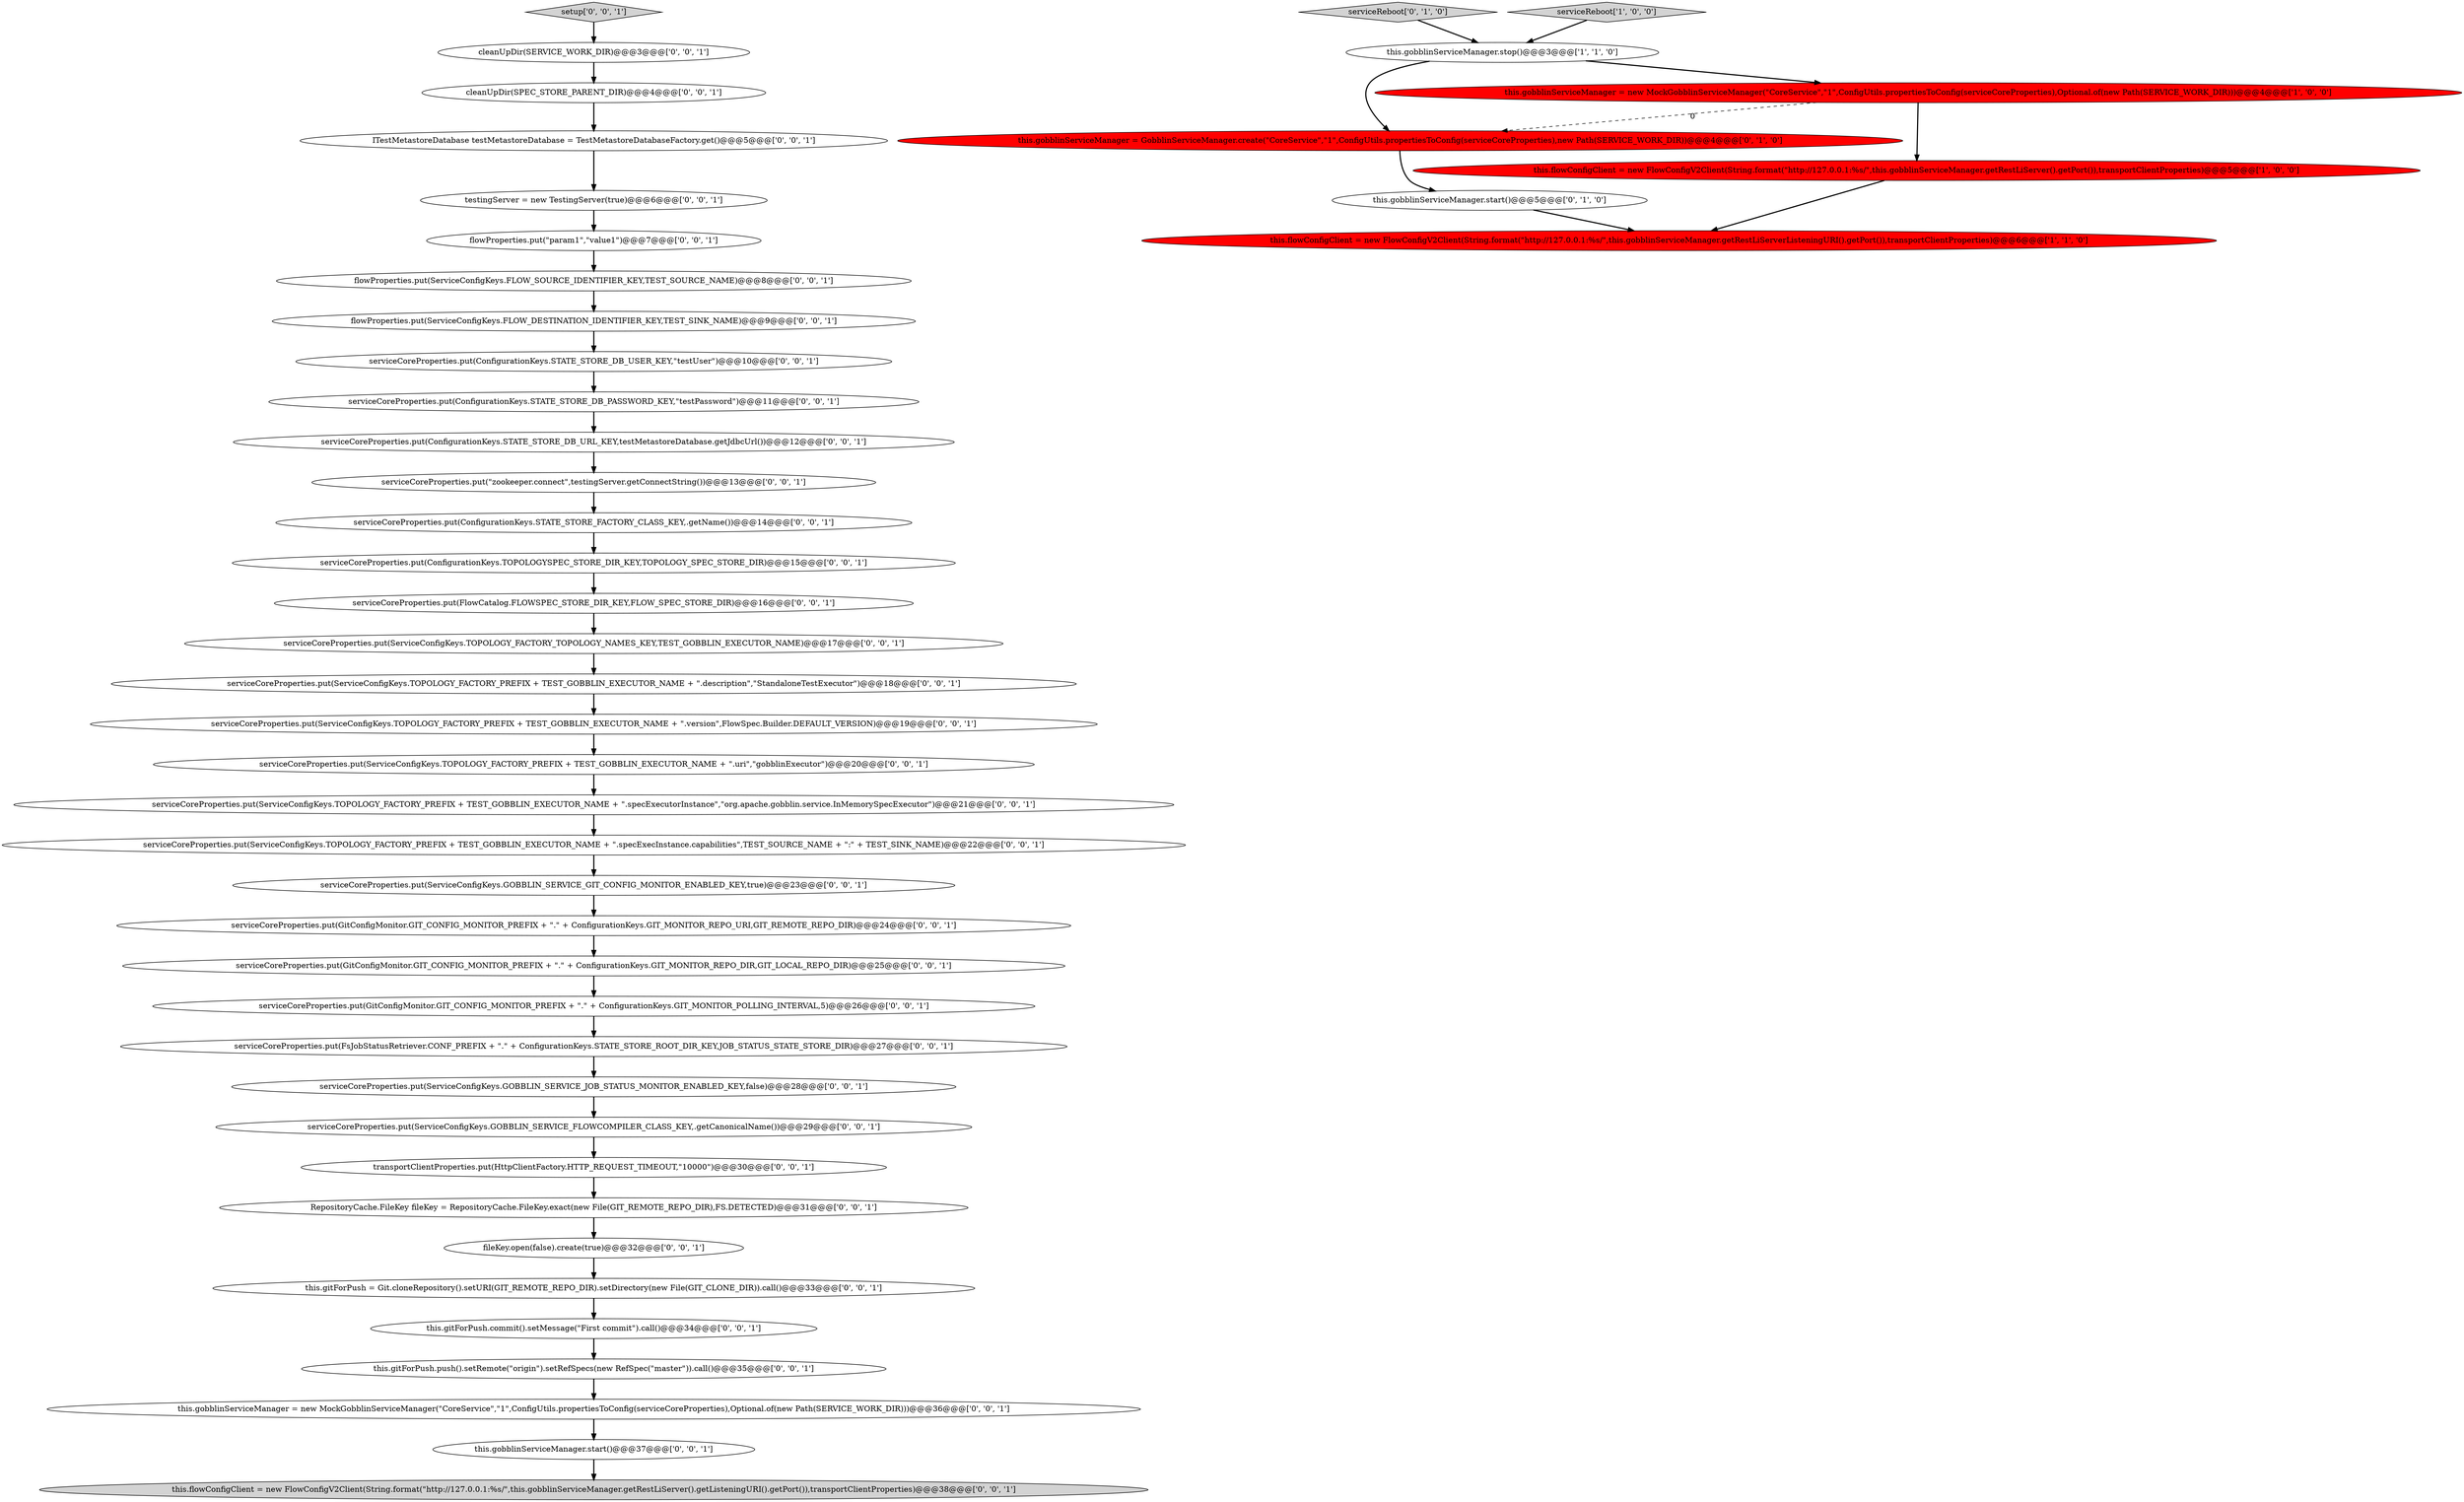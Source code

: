 digraph {
11 [style = filled, label = "this.gitForPush = Git.cloneRepository().setURI(GIT_REMOTE_REPO_DIR).setDirectory(new File(GIT_CLONE_DIR)).call()@@@33@@@['0', '0', '1']", fillcolor = white, shape = ellipse image = "AAA0AAABBB3BBB"];
38 [style = filled, label = "cleanUpDir(SERVICE_WORK_DIR)@@@3@@@['0', '0', '1']", fillcolor = white, shape = ellipse image = "AAA0AAABBB3BBB"];
40 [style = filled, label = "serviceCoreProperties.put(ConfigurationKeys.STATE_STORE_DB_PASSWORD_KEY,\"testPassword\")@@@11@@@['0', '0', '1']", fillcolor = white, shape = ellipse image = "AAA0AAABBB3BBB"];
10 [style = filled, label = "serviceCoreProperties.put(FsJobStatusRetriever.CONF_PREFIX + \".\" + ConfigurationKeys.STATE_STORE_ROOT_DIR_KEY,JOB_STATUS_STATE_STORE_DIR)@@@27@@@['0', '0', '1']", fillcolor = white, shape = ellipse image = "AAA0AAABBB3BBB"];
39 [style = filled, label = "flowProperties.put(\"param1\",\"value1\")@@@7@@@['0', '0', '1']", fillcolor = white, shape = ellipse image = "AAA0AAABBB3BBB"];
23 [style = filled, label = "transportClientProperties.put(HttpClientFactory.HTTP_REQUEST_TIMEOUT,\"10000\")@@@30@@@['0', '0', '1']", fillcolor = white, shape = ellipse image = "AAA0AAABBB3BBB"];
14 [style = filled, label = "serviceCoreProperties.put(ConfigurationKeys.TOPOLOGYSPEC_STORE_DIR_KEY,TOPOLOGY_SPEC_STORE_DIR)@@@15@@@['0', '0', '1']", fillcolor = white, shape = ellipse image = "AAA0AAABBB3BBB"];
7 [style = filled, label = "this.gobblinServiceManager.start()@@@5@@@['0', '1', '0']", fillcolor = white, shape = ellipse image = "AAA0AAABBB2BBB"];
31 [style = filled, label = "this.gitForPush.push().setRemote(\"origin\").setRefSpecs(new RefSpec(\"master\")).call()@@@35@@@['0', '0', '1']", fillcolor = white, shape = ellipse image = "AAA0AAABBB3BBB"];
6 [style = filled, label = "serviceReboot['0', '1', '0']", fillcolor = lightgray, shape = diamond image = "AAA0AAABBB2BBB"];
4 [style = filled, label = "this.flowConfigClient = new FlowConfigV2Client(String.format(\"http://127.0.0.1:%s/\",this.gobblinServiceManager.getRestLiServerListeningURI().getPort()),transportClientProperties)@@@6@@@['1', '1', '0']", fillcolor = red, shape = ellipse image = "AAA1AAABBB1BBB"];
41 [style = filled, label = "this.gitForPush.commit().setMessage(\"First commit\").call()@@@34@@@['0', '0', '1']", fillcolor = white, shape = ellipse image = "AAA0AAABBB3BBB"];
0 [style = filled, label = "this.gobblinServiceManager.stop()@@@3@@@['1', '1', '0']", fillcolor = white, shape = ellipse image = "AAA0AAABBB1BBB"];
28 [style = filled, label = "flowProperties.put(ServiceConfigKeys.FLOW_DESTINATION_IDENTIFIER_KEY,TEST_SINK_NAME)@@@9@@@['0', '0', '1']", fillcolor = white, shape = ellipse image = "AAA0AAABBB3BBB"];
33 [style = filled, label = "RepositoryCache.FileKey fileKey = RepositoryCache.FileKey.exact(new File(GIT_REMOTE_REPO_DIR),FS.DETECTED)@@@31@@@['0', '0', '1']", fillcolor = white, shape = ellipse image = "AAA0AAABBB3BBB"];
27 [style = filled, label = "serviceCoreProperties.put(ServiceConfigKeys.TOPOLOGY_FACTORY_PREFIX + TEST_GOBBLIN_EXECUTOR_NAME + \".specExecutorInstance\",\"org.apache.gobblin.service.InMemorySpecExecutor\")@@@21@@@['0', '0', '1']", fillcolor = white, shape = ellipse image = "AAA0AAABBB3BBB"];
25 [style = filled, label = "serviceCoreProperties.put(ConfigurationKeys.STATE_STORE_DB_USER_KEY,\"testUser\")@@@10@@@['0', '0', '1']", fillcolor = white, shape = ellipse image = "AAA0AAABBB3BBB"];
13 [style = filled, label = "setup['0', '0', '1']", fillcolor = lightgray, shape = diamond image = "AAA0AAABBB3BBB"];
34 [style = filled, label = "ITestMetastoreDatabase testMetastoreDatabase = TestMetastoreDatabaseFactory.get()@@@5@@@['0', '0', '1']", fillcolor = white, shape = ellipse image = "AAA0AAABBB3BBB"];
21 [style = filled, label = "serviceCoreProperties.put(ConfigurationKeys.STATE_STORE_FACTORY_CLASS_KEY,.getName())@@@14@@@['0', '0', '1']", fillcolor = white, shape = ellipse image = "AAA0AAABBB3BBB"];
2 [style = filled, label = "this.flowConfigClient = new FlowConfigV2Client(String.format(\"http://127.0.0.1:%s/\",this.gobblinServiceManager.getRestLiServer().getPort()),transportClientProperties)@@@5@@@['1', '0', '0']", fillcolor = red, shape = ellipse image = "AAA1AAABBB1BBB"];
5 [style = filled, label = "this.gobblinServiceManager = GobblinServiceManager.create(\"CoreService\",\"1\",ConfigUtils.propertiesToConfig(serviceCoreProperties),new Path(SERVICE_WORK_DIR))@@@4@@@['0', '1', '0']", fillcolor = red, shape = ellipse image = "AAA1AAABBB2BBB"];
15 [style = filled, label = "serviceCoreProperties.put(ServiceConfigKeys.TOPOLOGY_FACTORY_PREFIX + TEST_GOBBLIN_EXECUTOR_NAME + \".specExecInstance.capabilities\",TEST_SOURCE_NAME + \":\" + TEST_SINK_NAME)@@@22@@@['0', '0', '1']", fillcolor = white, shape = ellipse image = "AAA0AAABBB3BBB"];
44 [style = filled, label = "serviceCoreProperties.put(GitConfigMonitor.GIT_CONFIG_MONITOR_PREFIX + \".\" + ConfigurationKeys.GIT_MONITOR_POLLING_INTERVAL,5)@@@26@@@['0', '0', '1']", fillcolor = white, shape = ellipse image = "AAA0AAABBB3BBB"];
19 [style = filled, label = "serviceCoreProperties.put(ServiceConfigKeys.TOPOLOGY_FACTORY_PREFIX + TEST_GOBBLIN_EXECUTOR_NAME + \".description\",\"StandaloneTestExecutor\")@@@18@@@['0', '0', '1']", fillcolor = white, shape = ellipse image = "AAA0AAABBB3BBB"];
17 [style = filled, label = "serviceCoreProperties.put(\"zookeeper.connect\",testingServer.getConnectString())@@@13@@@['0', '0', '1']", fillcolor = white, shape = ellipse image = "AAA0AAABBB3BBB"];
30 [style = filled, label = "serviceCoreProperties.put(ServiceConfigKeys.TOPOLOGY_FACTORY_TOPOLOGY_NAMES_KEY,TEST_GOBBLIN_EXECUTOR_NAME)@@@17@@@['0', '0', '1']", fillcolor = white, shape = ellipse image = "AAA0AAABBB3BBB"];
32 [style = filled, label = "serviceCoreProperties.put(ServiceConfigKeys.GOBBLIN_SERVICE_GIT_CONFIG_MONITOR_ENABLED_KEY,true)@@@23@@@['0', '0', '1']", fillcolor = white, shape = ellipse image = "AAA0AAABBB3BBB"];
35 [style = filled, label = "serviceCoreProperties.put(ServiceConfigKeys.GOBBLIN_SERVICE_FLOWCOMPILER_CLASS_KEY,.getCanonicalName())@@@29@@@['0', '0', '1']", fillcolor = white, shape = ellipse image = "AAA0AAABBB3BBB"];
20 [style = filled, label = "serviceCoreProperties.put(ConfigurationKeys.STATE_STORE_DB_URL_KEY,testMetastoreDatabase.getJdbcUrl())@@@12@@@['0', '0', '1']", fillcolor = white, shape = ellipse image = "AAA0AAABBB3BBB"];
16 [style = filled, label = "serviceCoreProperties.put(ServiceConfigKeys.GOBBLIN_SERVICE_JOB_STATUS_MONITOR_ENABLED_KEY,false)@@@28@@@['0', '0', '1']", fillcolor = white, shape = ellipse image = "AAA0AAABBB3BBB"];
24 [style = filled, label = "fileKey.open(false).create(true)@@@32@@@['0', '0', '1']", fillcolor = white, shape = ellipse image = "AAA0AAABBB3BBB"];
8 [style = filled, label = "flowProperties.put(ServiceConfigKeys.FLOW_SOURCE_IDENTIFIER_KEY,TEST_SOURCE_NAME)@@@8@@@['0', '0', '1']", fillcolor = white, shape = ellipse image = "AAA0AAABBB3BBB"];
9 [style = filled, label = "serviceCoreProperties.put(ServiceConfigKeys.TOPOLOGY_FACTORY_PREFIX + TEST_GOBBLIN_EXECUTOR_NAME + \".uri\",\"gobblinExecutor\")@@@20@@@['0', '0', '1']", fillcolor = white, shape = ellipse image = "AAA0AAABBB3BBB"];
3 [style = filled, label = "serviceReboot['1', '0', '0']", fillcolor = lightgray, shape = diamond image = "AAA0AAABBB1BBB"];
12 [style = filled, label = "this.flowConfigClient = new FlowConfigV2Client(String.format(\"http://127.0.0.1:%s/\",this.gobblinServiceManager.getRestLiServer().getListeningURI().getPort()),transportClientProperties)@@@38@@@['0', '0', '1']", fillcolor = lightgray, shape = ellipse image = "AAA0AAABBB3BBB"];
37 [style = filled, label = "serviceCoreProperties.put(GitConfigMonitor.GIT_CONFIG_MONITOR_PREFIX + \".\" + ConfigurationKeys.GIT_MONITOR_REPO_DIR,GIT_LOCAL_REPO_DIR)@@@25@@@['0', '0', '1']", fillcolor = white, shape = ellipse image = "AAA0AAABBB3BBB"];
18 [style = filled, label = "this.gobblinServiceManager = new MockGobblinServiceManager(\"CoreService\",\"1\",ConfigUtils.propertiesToConfig(serviceCoreProperties),Optional.of(new Path(SERVICE_WORK_DIR)))@@@36@@@['0', '0', '1']", fillcolor = white, shape = ellipse image = "AAA0AAABBB3BBB"];
29 [style = filled, label = "cleanUpDir(SPEC_STORE_PARENT_DIR)@@@4@@@['0', '0', '1']", fillcolor = white, shape = ellipse image = "AAA0AAABBB3BBB"];
36 [style = filled, label = "this.gobblinServiceManager.start()@@@37@@@['0', '0', '1']", fillcolor = white, shape = ellipse image = "AAA0AAABBB3BBB"];
42 [style = filled, label = "serviceCoreProperties.put(ServiceConfigKeys.TOPOLOGY_FACTORY_PREFIX + TEST_GOBBLIN_EXECUTOR_NAME + \".version\",FlowSpec.Builder.DEFAULT_VERSION)@@@19@@@['0', '0', '1']", fillcolor = white, shape = ellipse image = "AAA0AAABBB3BBB"];
43 [style = filled, label = "serviceCoreProperties.put(GitConfigMonitor.GIT_CONFIG_MONITOR_PREFIX + \".\" + ConfigurationKeys.GIT_MONITOR_REPO_URI,GIT_REMOTE_REPO_DIR)@@@24@@@['0', '0', '1']", fillcolor = white, shape = ellipse image = "AAA0AAABBB3BBB"];
22 [style = filled, label = "testingServer = new TestingServer(true)@@@6@@@['0', '0', '1']", fillcolor = white, shape = ellipse image = "AAA0AAABBB3BBB"];
1 [style = filled, label = "this.gobblinServiceManager = new MockGobblinServiceManager(\"CoreService\",\"1\",ConfigUtils.propertiesToConfig(serviceCoreProperties),Optional.of(new Path(SERVICE_WORK_DIR)))@@@4@@@['1', '0', '0']", fillcolor = red, shape = ellipse image = "AAA1AAABBB1BBB"];
26 [style = filled, label = "serviceCoreProperties.put(FlowCatalog.FLOWSPEC_STORE_DIR_KEY,FLOW_SPEC_STORE_DIR)@@@16@@@['0', '0', '1']", fillcolor = white, shape = ellipse image = "AAA0AAABBB3BBB"];
19->42 [style = bold, label=""];
8->28 [style = bold, label=""];
20->17 [style = bold, label=""];
1->5 [style = dashed, label="0"];
38->29 [style = bold, label=""];
42->9 [style = bold, label=""];
39->8 [style = bold, label=""];
44->10 [style = bold, label=""];
31->18 [style = bold, label=""];
18->36 [style = bold, label=""];
6->0 [style = bold, label=""];
43->37 [style = bold, label=""];
7->4 [style = bold, label=""];
40->20 [style = bold, label=""];
29->34 [style = bold, label=""];
32->43 [style = bold, label=""];
36->12 [style = bold, label=""];
2->4 [style = bold, label=""];
27->15 [style = bold, label=""];
3->0 [style = bold, label=""];
34->22 [style = bold, label=""];
26->30 [style = bold, label=""];
9->27 [style = bold, label=""];
14->26 [style = bold, label=""];
11->41 [style = bold, label=""];
30->19 [style = bold, label=""];
35->23 [style = bold, label=""];
23->33 [style = bold, label=""];
10->16 [style = bold, label=""];
24->11 [style = bold, label=""];
0->1 [style = bold, label=""];
33->24 [style = bold, label=""];
37->44 [style = bold, label=""];
28->25 [style = bold, label=""];
22->39 [style = bold, label=""];
5->7 [style = bold, label=""];
13->38 [style = bold, label=""];
41->31 [style = bold, label=""];
1->2 [style = bold, label=""];
16->35 [style = bold, label=""];
15->32 [style = bold, label=""];
17->21 [style = bold, label=""];
25->40 [style = bold, label=""];
0->5 [style = bold, label=""];
21->14 [style = bold, label=""];
}
